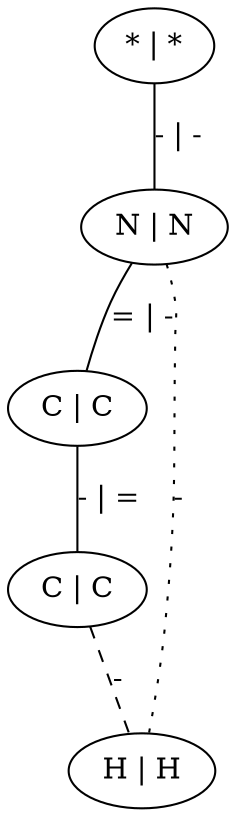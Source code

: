 graph G {
	0 [ label="* | *" ]
	1 [ label="N | N" ]
	2 [ label="C | C" ]
	3 [ label="C | C" ]
	4 [ label="H | H" ]
	0 -- 1 [ label="- | -" ]
	1 -- 2 [ label="= | -" ]
	1 -- 4 [ style=dotted label="-" ]
	2 -- 3 [ label="- | =" ]
	3 -- 4 [ style=dashed label="-" ]
}
